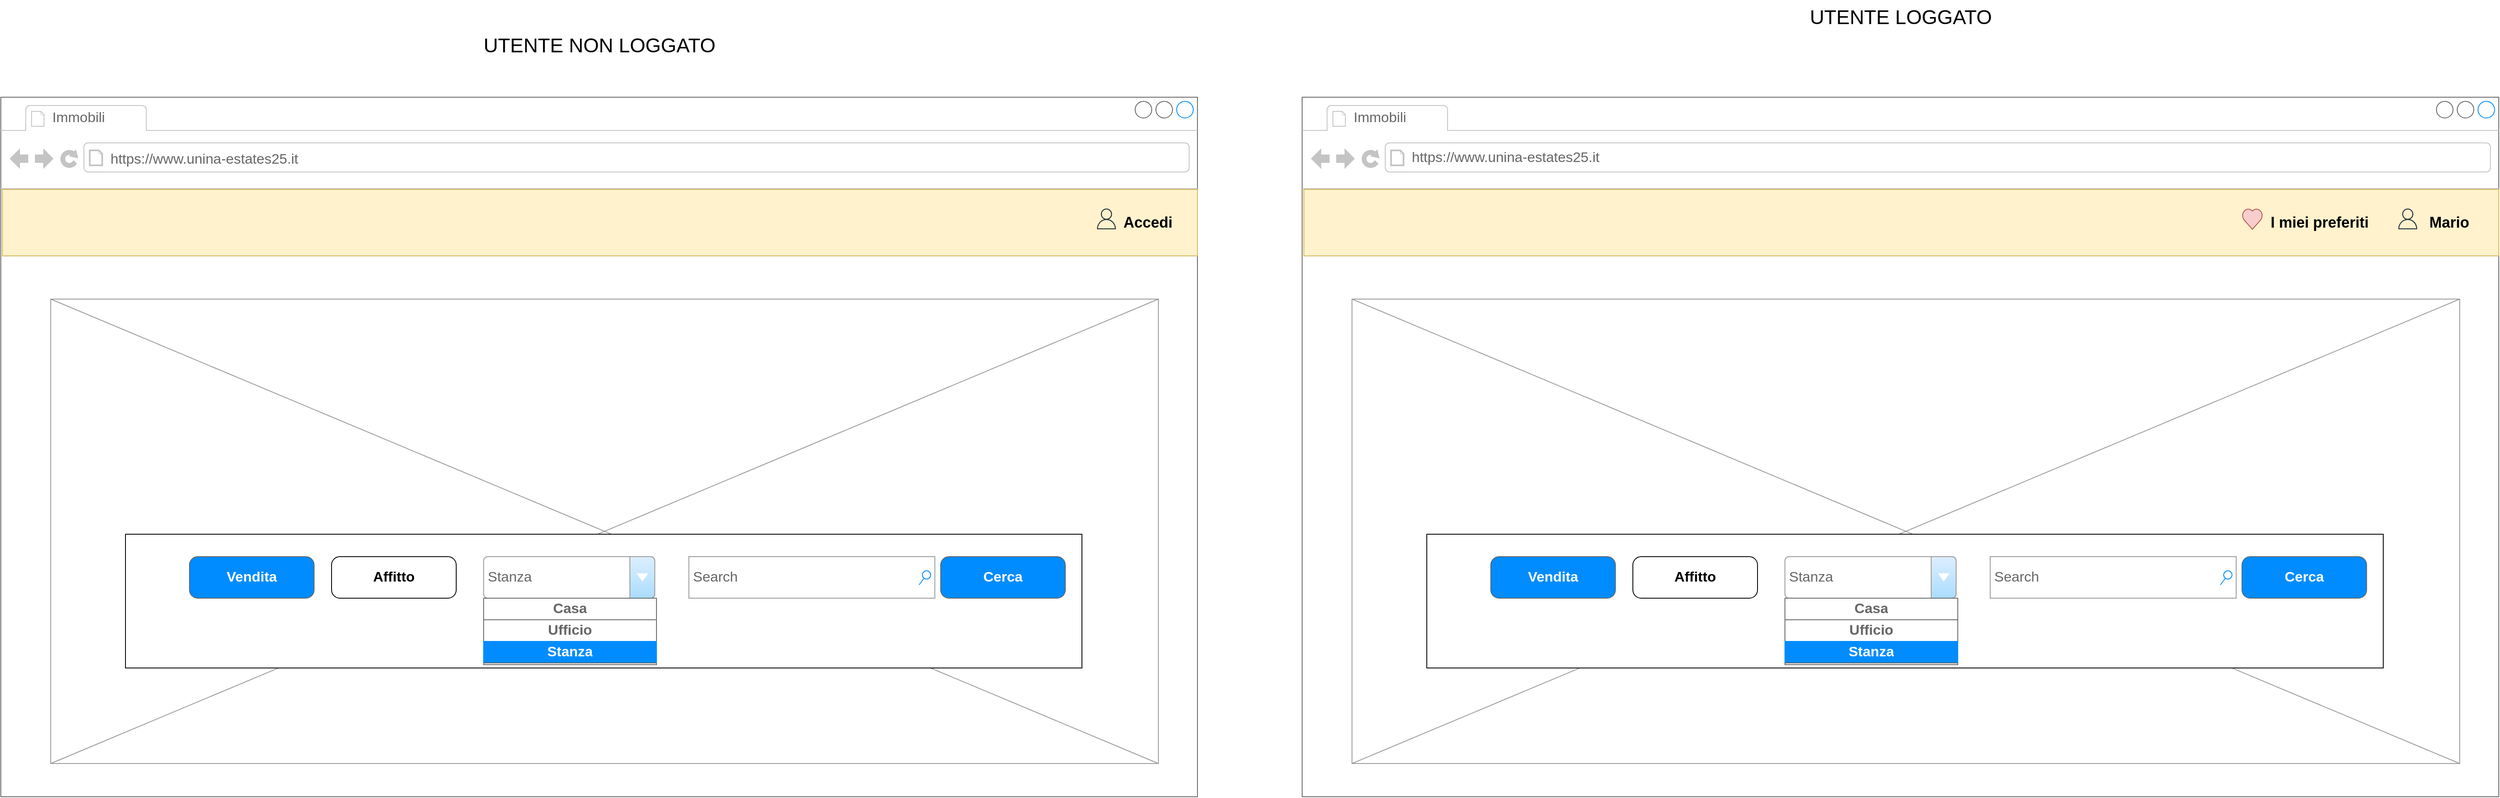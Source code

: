 <mxfile version="24.7.17">
  <diagram name="home" id="7uLCB-McLzuE__8pvXvz">
    <mxGraphModel dx="3420" dy="2095" grid="0" gridSize="10" guides="1" tooltips="1" connect="1" arrows="1" fold="1" page="0" pageScale="1" pageWidth="827" pageHeight="1169" math="0" shadow="0">
      <root>
        <mxCell id="0" />
        <mxCell id="1" parent="0" />
        <mxCell id="Ahu22lTs575YzdpguRpo-1" value="" style="strokeWidth=1;shadow=0;dashed=0;align=center;html=1;shape=mxgraph.mockup.containers.browserWindow;rSize=0;strokeColor=#666666;strokeColor2=#008cff;strokeColor3=#c4c4c4;mainText=,;recursiveResize=0;" vertex="1" parent="1">
          <mxGeometry x="91" y="237" width="1440" height="842" as="geometry" />
        </mxCell>
        <mxCell id="Ahu22lTs575YzdpguRpo-2" value="Immobili" style="strokeWidth=1;shadow=0;dashed=0;align=center;html=1;shape=mxgraph.mockup.containers.anchor;fontSize=17;fontColor=#666666;align=left;whiteSpace=wrap;" vertex="1" parent="Ahu22lTs575YzdpguRpo-1">
          <mxGeometry x="60" y="12" width="110" height="26" as="geometry" />
        </mxCell>
        <mxCell id="Ahu22lTs575YzdpguRpo-3" value="https://www.unina-estates25.it" style="strokeWidth=1;shadow=0;dashed=0;align=center;html=1;shape=mxgraph.mockup.containers.anchor;rSize=0;fontSize=17;fontColor=#666666;align=left;" vertex="1" parent="Ahu22lTs575YzdpguRpo-1">
          <mxGeometry x="130" y="63" width="250" height="23" as="geometry" />
        </mxCell>
        <mxCell id="Ahu22lTs575YzdpguRpo-4" value="" style="verticalLabelPosition=bottom;verticalAlign=top;html=1;shape=mxgraph.basic.rect;fillColor2=none;strokeWidth=1;size=20;indent=5;fillColor=#fff2cc;strokeColor=#d6b656;" vertex="1" parent="Ahu22lTs575YzdpguRpo-1">
          <mxGeometry x="2" y="111" width="1438" height="80" as="geometry" />
        </mxCell>
        <mxCell id="Ahu22lTs575YzdpguRpo-7" value="" style="group" vertex="1" connectable="0" parent="Ahu22lTs575YzdpguRpo-1">
          <mxGeometry x="1318" y="134" width="100" height="34" as="geometry" />
        </mxCell>
        <mxCell id="Ahu22lTs575YzdpguRpo-5" value="" style="sketch=0;outlineConnect=0;fontColor=#232F3E;gradientColor=none;fillColor=#232F3D;strokeColor=none;dashed=0;verticalLabelPosition=bottom;verticalAlign=top;align=center;html=1;fontSize=12;fontStyle=0;aspect=fixed;pointerEvents=1;shape=mxgraph.aws4.user;" vertex="1" parent="Ahu22lTs575YzdpguRpo-7">
          <mxGeometry width="25" height="25" as="geometry" />
        </mxCell>
        <mxCell id="Ahu22lTs575YzdpguRpo-6" value="&lt;font style=&quot;font-size: 18px;&quot;&gt;&lt;b&gt;Accedi&lt;/b&gt;&lt;/font&gt;" style="text;html=1;align=center;verticalAlign=middle;resizable=0;points=[];autosize=1;strokeColor=none;fillColor=none;" vertex="1" parent="Ahu22lTs575YzdpguRpo-7">
          <mxGeometry x="23" width="77" height="34" as="geometry" />
        </mxCell>
        <mxCell id="Ahu22lTs575YzdpguRpo-9" value="" style="verticalLabelPosition=bottom;shadow=0;dashed=0;align=center;html=1;verticalAlign=top;strokeWidth=1;shape=mxgraph.mockup.graphics.simpleIcon;strokeColor=#999999;" vertex="1" parent="Ahu22lTs575YzdpguRpo-1">
          <mxGeometry x="60" y="243" width="1333" height="559" as="geometry" />
        </mxCell>
        <mxCell id="Ahu22lTs575YzdpguRpo-10" value="" style="verticalLabelPosition=bottom;verticalAlign=top;html=1;shape=mxgraph.basic.rect;fillColor2=none;strokeWidth=1;size=20;indent=5;" vertex="1" parent="Ahu22lTs575YzdpguRpo-1">
          <mxGeometry x="150" y="526" width="1151" height="161" as="geometry" />
        </mxCell>
        <mxCell id="Ahu22lTs575YzdpguRpo-13" value="Vendita" style="strokeWidth=1;shadow=0;dashed=0;align=center;html=1;shape=mxgraph.mockup.buttons.button;strokeColor=#666666;fontColor=#ffffff;mainText=;buttonStyle=round;fontSize=17;fontStyle=1;fillColor=#008cff;whiteSpace=wrap;" vertex="1" parent="Ahu22lTs575YzdpguRpo-1">
          <mxGeometry x="227" y="553" width="150" height="50" as="geometry" />
        </mxCell>
        <mxCell id="Ahu22lTs575YzdpguRpo-14" value="Affitto" style="strokeWidth=1;shadow=0;dashed=0;align=center;html=1;shape=mxgraph.mockup.buttons.button;mainText=;buttonStyle=round;fontSize=17;fontStyle=1;whiteSpace=wrap;" vertex="1" parent="Ahu22lTs575YzdpguRpo-1">
          <mxGeometry x="398" y="553" width="150" height="50" as="geometry" />
        </mxCell>
        <mxCell id="Ahu22lTs575YzdpguRpo-15" value="Stanza" style="strokeWidth=1;shadow=0;dashed=0;align=center;html=1;shape=mxgraph.mockup.forms.comboBox;strokeColor=#999999;fillColor=#ddeeff;align=left;fillColor2=#aaddff;mainText=;fontColor=#666666;fontSize=17;spacingLeft=3;" vertex="1" parent="Ahu22lTs575YzdpguRpo-1">
          <mxGeometry x="581" y="553" width="206" height="50" as="geometry" />
        </mxCell>
        <mxCell id="Ahu22lTs575YzdpguRpo-18" value="" style="swimlane;strokeColor=#666666;swimlaneFillColor=#FFFFFF;fillColor=#ffffff;fontColor=#008CFF;fontStyle=0;childLayout=stackLayout;horizontal=1;startSize=0;horizontalStack=0;resizeParent=1;resizeParentMax=0;resizeLast=0;collapsible=0;marginBottom=0;whiteSpace=wrap;html=1;fontSize=17;" vertex="1" parent="Ahu22lTs575YzdpguRpo-1">
          <mxGeometry x="581" y="603" width="208" height="80" as="geometry" />
        </mxCell>
        <mxCell id="Ahu22lTs575YzdpguRpo-19" value="Casa" style="text;spacing=0;strokeColor=inherit;align=center;verticalAlign=middle;overflow=hidden;points=[[0,0.5],[1,0.5]];portConstraint=eastwest;rotatable=0;whiteSpace=wrap;html=1;fillColor=inherit;fontColor=#666666;fontStyle=1;fontSize=17;" vertex="1" parent="Ahu22lTs575YzdpguRpo-18">
          <mxGeometry width="208" height="26" as="geometry" />
        </mxCell>
        <mxCell id="Ahu22lTs575YzdpguRpo-20" value="Ufficio" style="text;spacing=0;strokeColor=inherit;align=center;verticalAlign=middle;overflow=hidden;points=[[0,0.5],[1,0.5]];portConstraint=eastwest;rotatable=0;whiteSpace=wrap;html=1;rSize=5;fillColor=inherit;fontStyle=1;fontColor=#666666;fontSize=17;" vertex="1" parent="Ahu22lTs575YzdpguRpo-18">
          <mxGeometry y="26" width="208" height="26" as="geometry" />
        </mxCell>
        <mxCell id="Ahu22lTs575YzdpguRpo-21" value="Stanza" style="text;spacing=0;strokeColor=#008CFF;align=center;verticalAlign=middle;overflow=hidden;points=[[0,0.5],[1,0.5]];portConstraint=eastwest;rotatable=0;whiteSpace=wrap;html=1;rSize=5;fillColor=#008CFF;fontStyle=1;fontColor=#ffffff;fontSize=17;" vertex="1" parent="Ahu22lTs575YzdpguRpo-18">
          <mxGeometry y="52" width="208" height="26" as="geometry" />
        </mxCell>
        <mxCell id="Ahu22lTs575YzdpguRpo-22" value="" style="text;spacing=0;strokeColor=inherit;align=center;verticalAlign=middle;overflow=hidden;points=[[0,0.5],[1,0.5]];portConstraint=eastwest;rotatable=0;whiteSpace=wrap;html=1;fillColor=inherit;fontStyle=1;fontColor=#666666;fontSize=17;" vertex="1" parent="Ahu22lTs575YzdpguRpo-18">
          <mxGeometry y="78" width="208" height="2" as="geometry" />
        </mxCell>
        <mxCell id="Ahu22lTs575YzdpguRpo-24" value="Search" style="strokeWidth=1;shadow=0;dashed=0;align=center;html=1;shape=mxgraph.mockup.forms.searchBox;strokeColor=#999999;mainText=;strokeColor2=#008cff;fontColor=#666666;fontSize=17;align=left;spacingLeft=3;whiteSpace=wrap;" vertex="1" parent="Ahu22lTs575YzdpguRpo-1">
          <mxGeometry x="828" y="553" width="296" height="50" as="geometry" />
        </mxCell>
        <mxCell id="Ahu22lTs575YzdpguRpo-25" value="Cerca" style="strokeWidth=1;shadow=0;dashed=0;align=center;html=1;shape=mxgraph.mockup.buttons.button;strokeColor=#666666;fontColor=#ffffff;mainText=;buttonStyle=round;fontSize=17;fontStyle=1;fillColor=#008cff;whiteSpace=wrap;" vertex="1" parent="Ahu22lTs575YzdpguRpo-1">
          <mxGeometry x="1131" y="553" width="150" height="50" as="geometry" />
        </mxCell>
        <mxCell id="Ahu22lTs575YzdpguRpo-32" value="" style="strokeWidth=1;shadow=0;dashed=0;align=center;html=1;shape=mxgraph.mockup.containers.browserWindow;rSize=0;strokeColor=#666666;strokeColor2=#008cff;strokeColor3=#c4c4c4;mainText=,;recursiveResize=0;" vertex="1" parent="1">
          <mxGeometry x="1657" y="237" width="1440" height="842" as="geometry" />
        </mxCell>
        <mxCell id="Ahu22lTs575YzdpguRpo-33" value="Immobili" style="strokeWidth=1;shadow=0;dashed=0;align=center;html=1;shape=mxgraph.mockup.containers.anchor;fontSize=17;fontColor=#666666;align=left;whiteSpace=wrap;" vertex="1" parent="Ahu22lTs575YzdpguRpo-32">
          <mxGeometry x="60" y="12" width="110" height="26" as="geometry" />
        </mxCell>
        <mxCell id="Ahu22lTs575YzdpguRpo-34" value="https://www.unina-estates25.it" style="strokeWidth=1;shadow=0;dashed=0;align=center;html=1;shape=mxgraph.mockup.containers.anchor;rSize=0;fontSize=17;fontColor=#666666;align=left;" vertex="1" parent="Ahu22lTs575YzdpguRpo-32">
          <mxGeometry x="130" y="60" width="250" height="26" as="geometry" />
        </mxCell>
        <mxCell id="Ahu22lTs575YzdpguRpo-35" value="" style="verticalLabelPosition=bottom;verticalAlign=top;html=1;shape=mxgraph.basic.rect;fillColor2=none;strokeWidth=1;size=20;indent=5;fillColor=#fff2cc;strokeColor=#d6b656;" vertex="1" parent="Ahu22lTs575YzdpguRpo-32">
          <mxGeometry x="2" y="111" width="1438" height="80" as="geometry" />
        </mxCell>
        <mxCell id="Ahu22lTs575YzdpguRpo-36" value="" style="group" vertex="1" connectable="0" parent="Ahu22lTs575YzdpguRpo-32">
          <mxGeometry x="1318" y="134" width="100" height="34" as="geometry" />
        </mxCell>
        <mxCell id="Ahu22lTs575YzdpguRpo-37" value="" style="sketch=0;outlineConnect=0;fontColor=#232F3E;gradientColor=none;fillColor=#232F3D;strokeColor=none;dashed=0;verticalLabelPosition=bottom;verticalAlign=top;align=center;html=1;fontSize=12;fontStyle=0;aspect=fixed;pointerEvents=1;shape=mxgraph.aws4.user;" vertex="1" parent="Ahu22lTs575YzdpguRpo-36">
          <mxGeometry width="25" height="25" as="geometry" />
        </mxCell>
        <mxCell id="Ahu22lTs575YzdpguRpo-38" value="&lt;font style=&quot;font-size: 18px;&quot;&gt;&lt;b&gt;Mario&lt;/b&gt;&lt;/font&gt;" style="text;html=1;align=center;verticalAlign=middle;resizable=0;points=[];autosize=1;strokeColor=none;fillColor=none;" vertex="1" parent="Ahu22lTs575YzdpguRpo-36">
          <mxGeometry x="29" width="66" height="34" as="geometry" />
        </mxCell>
        <mxCell id="Ahu22lTs575YzdpguRpo-39" value="" style="verticalLabelPosition=bottom;shadow=0;dashed=0;align=center;html=1;verticalAlign=top;strokeWidth=1;shape=mxgraph.mockup.graphics.simpleIcon;strokeColor=#999999;" vertex="1" parent="Ahu22lTs575YzdpguRpo-32">
          <mxGeometry x="60" y="243" width="1333" height="559" as="geometry" />
        </mxCell>
        <mxCell id="Ahu22lTs575YzdpguRpo-40" value="" style="verticalLabelPosition=bottom;verticalAlign=top;html=1;shape=mxgraph.basic.rect;fillColor2=none;strokeWidth=1;size=20;indent=5;" vertex="1" parent="Ahu22lTs575YzdpguRpo-32">
          <mxGeometry x="150" y="526" width="1151" height="161" as="geometry" />
        </mxCell>
        <mxCell id="Ahu22lTs575YzdpguRpo-41" value="Vendita" style="strokeWidth=1;shadow=0;dashed=0;align=center;html=1;shape=mxgraph.mockup.buttons.button;strokeColor=#666666;fontColor=#ffffff;mainText=;buttonStyle=round;fontSize=17;fontStyle=1;fillColor=#008cff;whiteSpace=wrap;" vertex="1" parent="Ahu22lTs575YzdpguRpo-32">
          <mxGeometry x="227" y="553" width="150" height="50" as="geometry" />
        </mxCell>
        <mxCell id="Ahu22lTs575YzdpguRpo-42" value="Affitto" style="strokeWidth=1;shadow=0;dashed=0;align=center;html=1;shape=mxgraph.mockup.buttons.button;mainText=;buttonStyle=round;fontSize=17;fontStyle=1;whiteSpace=wrap;" vertex="1" parent="Ahu22lTs575YzdpguRpo-32">
          <mxGeometry x="398" y="553" width="150" height="50" as="geometry" />
        </mxCell>
        <mxCell id="Ahu22lTs575YzdpguRpo-43" value="Stanza" style="strokeWidth=1;shadow=0;dashed=0;align=center;html=1;shape=mxgraph.mockup.forms.comboBox;strokeColor=#999999;fillColor=#ddeeff;align=left;fillColor2=#aaddff;mainText=;fontColor=#666666;fontSize=17;spacingLeft=3;" vertex="1" parent="Ahu22lTs575YzdpguRpo-32">
          <mxGeometry x="581" y="553" width="206" height="50" as="geometry" />
        </mxCell>
        <mxCell id="Ahu22lTs575YzdpguRpo-44" value="" style="swimlane;strokeColor=#666666;swimlaneFillColor=#FFFFFF;fillColor=#ffffff;fontColor=#008CFF;fontStyle=0;childLayout=stackLayout;horizontal=1;startSize=0;horizontalStack=0;resizeParent=1;resizeParentMax=0;resizeLast=0;collapsible=0;marginBottom=0;whiteSpace=wrap;html=1;fontSize=17;" vertex="1" parent="Ahu22lTs575YzdpguRpo-32">
          <mxGeometry x="581" y="603" width="208" height="80" as="geometry" />
        </mxCell>
        <mxCell id="Ahu22lTs575YzdpguRpo-45" value="Casa" style="text;spacing=0;strokeColor=inherit;align=center;verticalAlign=middle;overflow=hidden;points=[[0,0.5],[1,0.5]];portConstraint=eastwest;rotatable=0;whiteSpace=wrap;html=1;fillColor=inherit;fontColor=#666666;fontStyle=1;fontSize=17;" vertex="1" parent="Ahu22lTs575YzdpguRpo-44">
          <mxGeometry width="208" height="26" as="geometry" />
        </mxCell>
        <mxCell id="Ahu22lTs575YzdpguRpo-46" value="Ufficio" style="text;spacing=0;strokeColor=inherit;align=center;verticalAlign=middle;overflow=hidden;points=[[0,0.5],[1,0.5]];portConstraint=eastwest;rotatable=0;whiteSpace=wrap;html=1;rSize=5;fillColor=inherit;fontStyle=1;fontColor=#666666;fontSize=17;" vertex="1" parent="Ahu22lTs575YzdpguRpo-44">
          <mxGeometry y="26" width="208" height="26" as="geometry" />
        </mxCell>
        <mxCell id="Ahu22lTs575YzdpguRpo-47" value="Stanza" style="text;spacing=0;strokeColor=#008CFF;align=center;verticalAlign=middle;overflow=hidden;points=[[0,0.5],[1,0.5]];portConstraint=eastwest;rotatable=0;whiteSpace=wrap;html=1;rSize=5;fillColor=#008CFF;fontStyle=1;fontColor=#ffffff;fontSize=17;" vertex="1" parent="Ahu22lTs575YzdpguRpo-44">
          <mxGeometry y="52" width="208" height="26" as="geometry" />
        </mxCell>
        <mxCell id="Ahu22lTs575YzdpguRpo-48" value="" style="text;spacing=0;strokeColor=inherit;align=center;verticalAlign=middle;overflow=hidden;points=[[0,0.5],[1,0.5]];portConstraint=eastwest;rotatable=0;whiteSpace=wrap;html=1;fillColor=inherit;fontStyle=1;fontColor=#666666;fontSize=17;" vertex="1" parent="Ahu22lTs575YzdpguRpo-44">
          <mxGeometry y="78" width="208" height="2" as="geometry" />
        </mxCell>
        <mxCell id="Ahu22lTs575YzdpguRpo-49" value="Search" style="strokeWidth=1;shadow=0;dashed=0;align=center;html=1;shape=mxgraph.mockup.forms.searchBox;strokeColor=#999999;mainText=;strokeColor2=#008cff;fontColor=#666666;fontSize=17;align=left;spacingLeft=3;whiteSpace=wrap;" vertex="1" parent="Ahu22lTs575YzdpguRpo-32">
          <mxGeometry x="828" y="553" width="296" height="50" as="geometry" />
        </mxCell>
        <mxCell id="Ahu22lTs575YzdpguRpo-50" value="Cerca" style="strokeWidth=1;shadow=0;dashed=0;align=center;html=1;shape=mxgraph.mockup.buttons.button;strokeColor=#666666;fontColor=#ffffff;mainText=;buttonStyle=round;fontSize=17;fontStyle=1;fillColor=#008cff;whiteSpace=wrap;" vertex="1" parent="Ahu22lTs575YzdpguRpo-32">
          <mxGeometry x="1131" y="553" width="150" height="50" as="geometry" />
        </mxCell>
        <mxCell id="Ahu22lTs575YzdpguRpo-58" value="" style="group" vertex="1" connectable="0" parent="Ahu22lTs575YzdpguRpo-32">
          <mxGeometry x="1131" y="134" width="161" height="34" as="geometry" />
        </mxCell>
        <mxCell id="Ahu22lTs575YzdpguRpo-53" value="&lt;font style=&quot;font-size: 18px;&quot;&gt;&lt;b&gt;I miei preferiti&lt;/b&gt;&lt;/font&gt;" style="text;html=1;align=center;verticalAlign=middle;resizable=0;points=[];autosize=1;strokeColor=none;fillColor=none;" vertex="1" parent="Ahu22lTs575YzdpguRpo-58">
          <mxGeometry x="25" width="136" height="34" as="geometry" />
        </mxCell>
        <mxCell id="Ahu22lTs575YzdpguRpo-55" value="" style="verticalLabelPosition=bottom;verticalAlign=top;html=1;shape=mxgraph.basic.heart;aspect=fixed;fillColor=#f8cecc;strokeColor=#b85450;" vertex="1" parent="Ahu22lTs575YzdpguRpo-58">
          <mxGeometry width="25" height="25" as="geometry" />
        </mxCell>
        <mxCell id="Ahu22lTs575YzdpguRpo-61" value="&lt;font style=&quot;font-size: 24px;&quot;&gt;UTENTE NON LOGGATO&lt;/font&gt;" style="text;html=1;align=center;verticalAlign=middle;resizable=0;points=[];autosize=1;strokeColor=none;fillColor=none;" vertex="1" parent="1">
          <mxGeometry x="662.5" y="154" width="297" height="41" as="geometry" />
        </mxCell>
        <mxCell id="Ahu22lTs575YzdpguRpo-62" value="&lt;font style=&quot;font-size: 24px;&quot;&gt;UTENTE LOGGATO&lt;/font&gt;" style="text;html=1;align=center;verticalAlign=middle;resizable=0;points=[];autosize=1;strokeColor=none;fillColor=none;" vertex="1" parent="1">
          <mxGeometry x="2258.5" y="120" width="237" height="41" as="geometry" />
        </mxCell>
      </root>
    </mxGraphModel>
  </diagram>
</mxfile>
